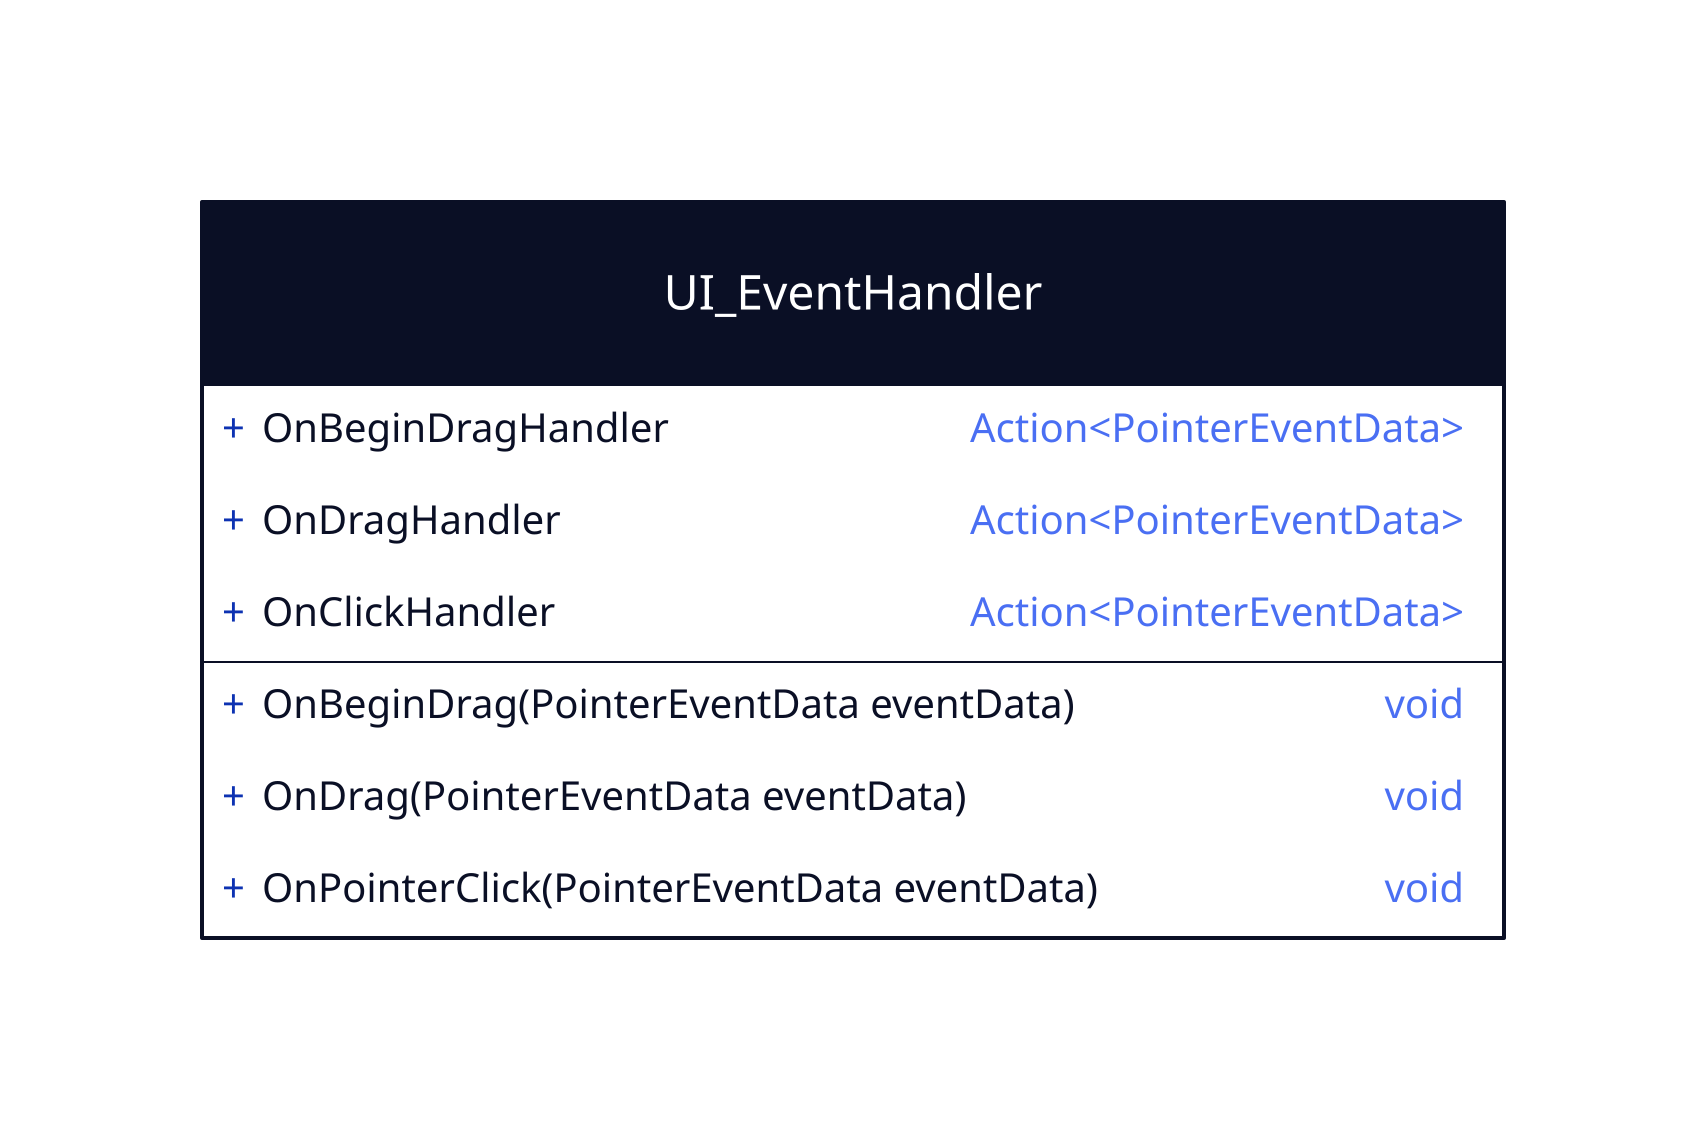 UI_EventHandler: {
  shape: class
  OnBeginDragHandler: Action<PointerEventData>
  OnDragHandler: Action<PointerEventData>
  OnClickHandler: Action<PointerEventData>

  OnBeginDrag(PointerEventData eventData)
  OnDrag(PointerEventData eventData)
  OnPointerClick(PointerEventData eventData)
}
